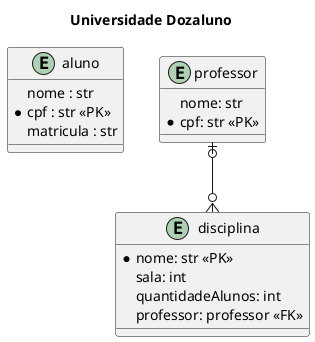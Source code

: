 @startuml Universidade

title Universidade Dozaluno

entity aluno{
    nome : str
    *cpf : str <<PK>>
    matricula : str
}

entity professor{
    nome: str
    *cpf: str <<PK>>
}

entity disciplina{
    *nome: str <<PK>>
    sala: int
    quantidadeAlunos: int 
    professor: professor <<FK>>
}

professor |o--o{ disciplina


@enduml